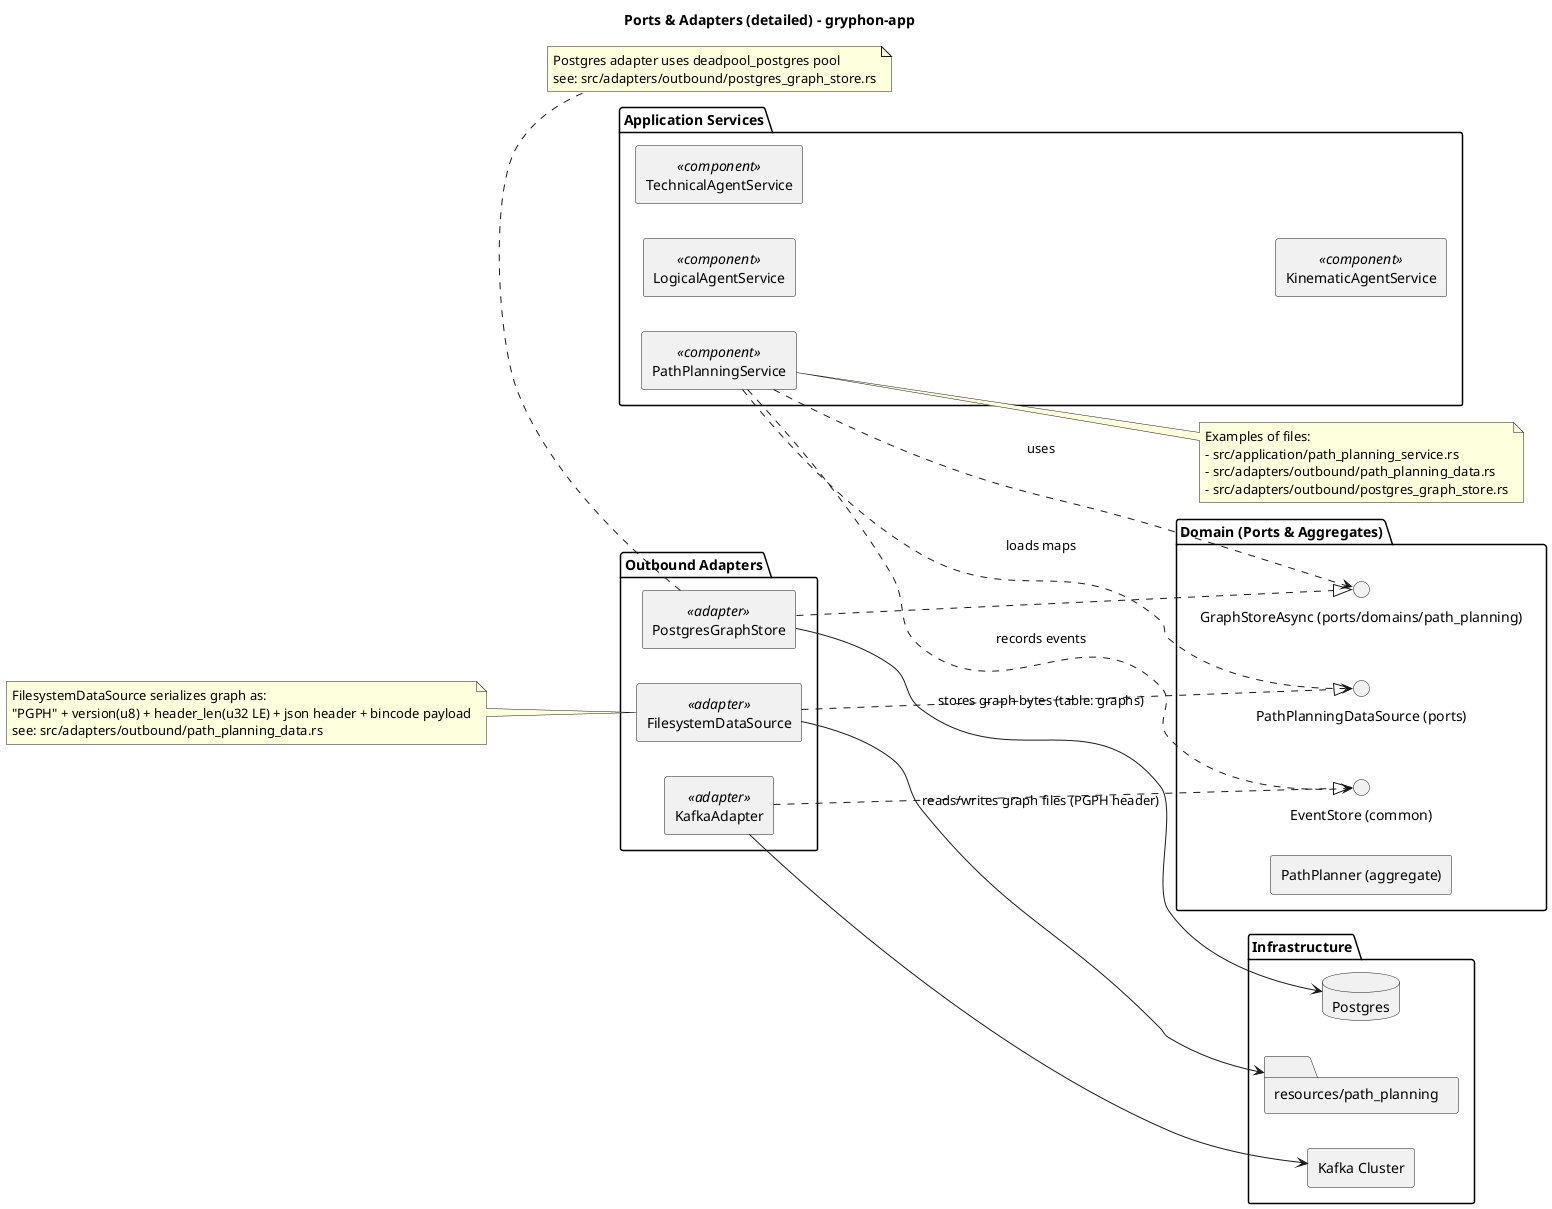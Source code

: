 @startuml
title Ports & Adapters (detailed) - gryphon-app
left to right direction
skinparam componentStyle rectangle

package "Application Services" {
  [PathPlanningService] <<component>>
  [LogicalAgentService] <<component>>
  [TechnicalAgentService] <<component>>
  [KinematicAgentService] <<component>>
}

package "Domain (Ports & Aggregates)" {
  interface "GraphStoreAsync (ports/domains/path_planning)" as GraphStorePort
  interface "PathPlanningDataSource (ports)" as DataSourcePort
  interface "EventStore (common)" as EventStorePort
  component "PathPlanner (aggregate)" as PathPlannerAgg
}

package "Outbound Adapters" {
  component "FilesystemDataSource" as FS <<adapter>>
  component "PostgresGraphStore" as PG <<adapter>>
  component "KafkaAdapter" as KAFKA <<adapter>>
}

package "Infrastructure" {
  database "Postgres" as DB
  [Kafka Cluster]
  folder "resources/path_planning" as ASSETS
}

' Dependency edges
PathPlanningService ..> GraphStorePort : uses
PathPlanningService ..> DataSourcePort : loads maps
PathPlanningService ..> EventStorePort : records events

' Adapter realizations
FS ..|> DataSourcePort
PG ..|> GraphStorePort
KAFKA ..|> EventStorePort

' Infra wiring
PG --> DB : stores graph bytes (table: graphs)
FS --> ASSETS : reads/writes graph files (PGPH header)
KAFKA --> [Kafka Cluster]

note right of PathPlanningService
  Examples of files:
  - src/application/path_planning_service.rs
  - src/adapters/outbound/path_planning_data.rs
  - src/adapters/outbound/postgres_graph_store.rs
end note

note bottom of PG
  Postgres adapter uses deadpool_postgres pool
  see: src/adapters/outbound/postgres_graph_store.rs
end note

note left of FS
  FilesystemDataSource serializes graph as:
  "PGPH" + version(u8) + header_len(u32 LE) + json header + bincode payload
  see: src/adapters/outbound/path_planning_data.rs
end note

@enduml
